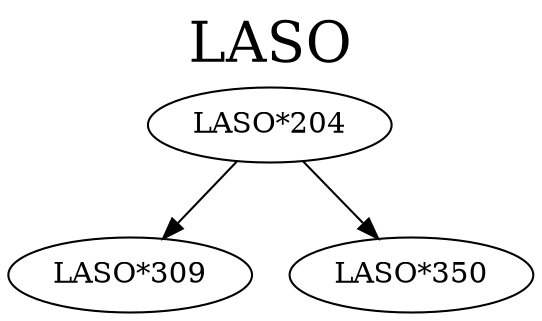 digraph LASO {
labelloc = "t";
label = "LASO"
fontsize = 27;
"LASO*204"
"LASO*204" -> "LASO*309" [style=solid]
"LASO*204" -> "LASO*350" [style=solid]
}
